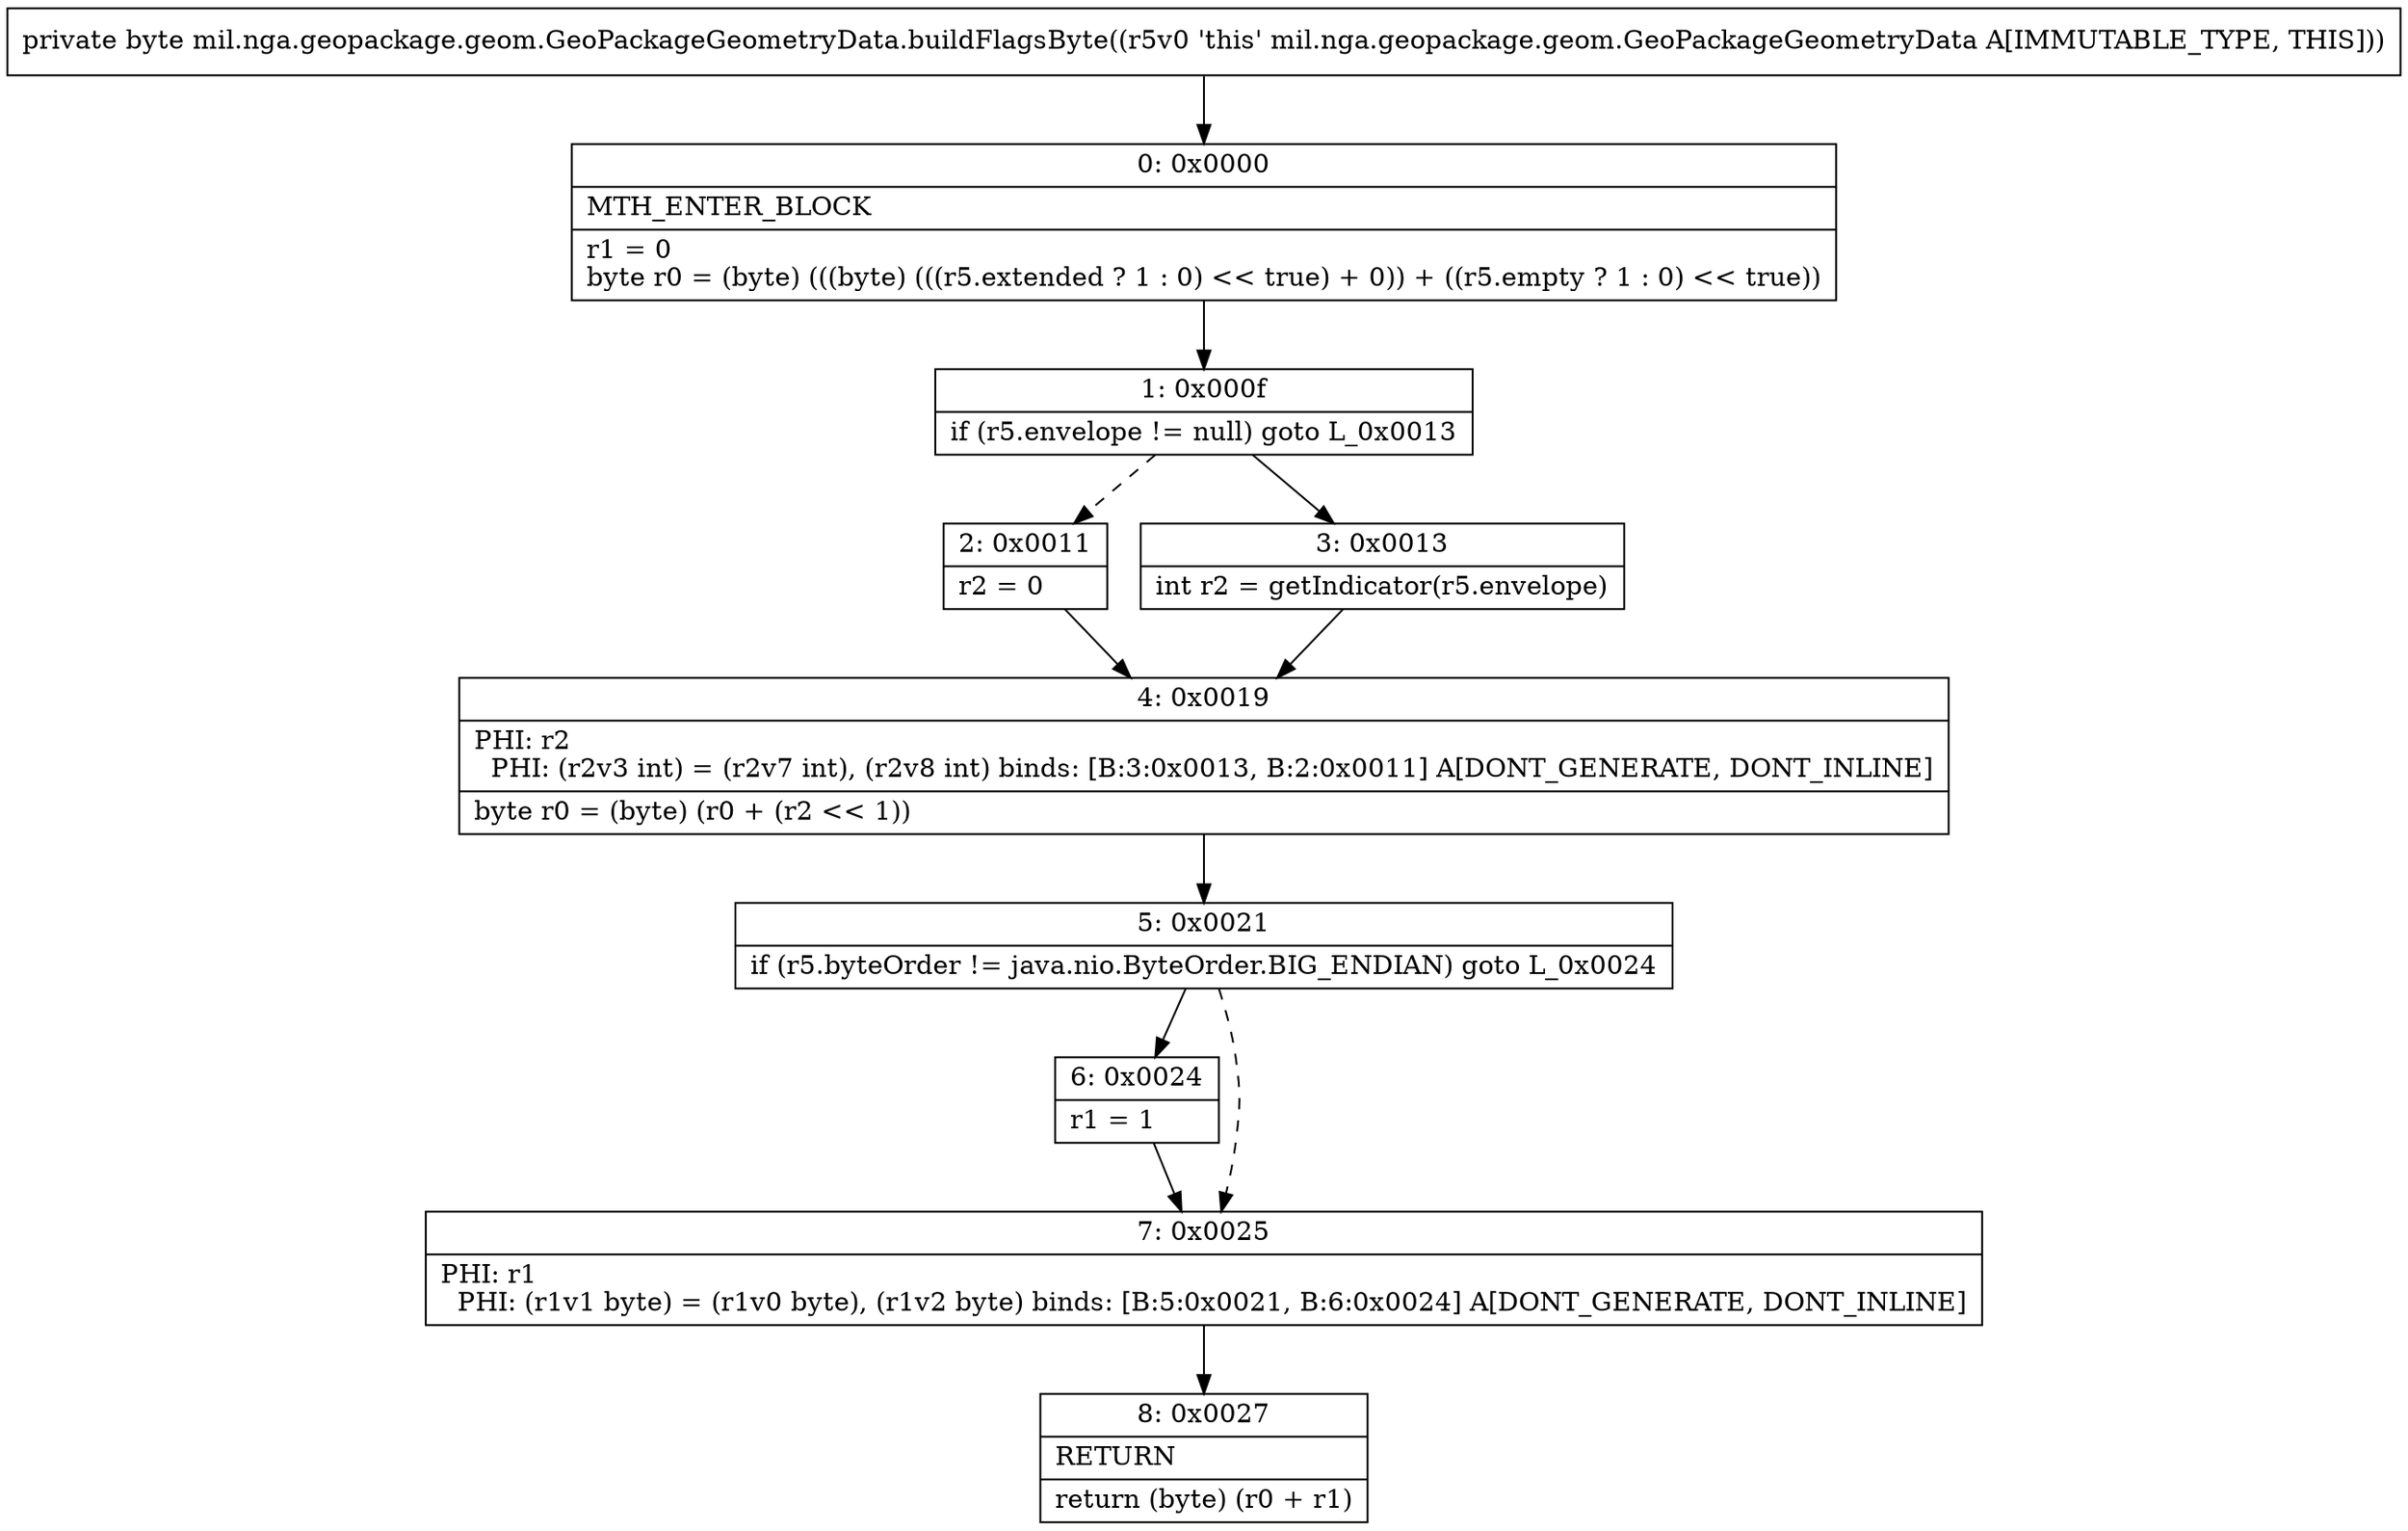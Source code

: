 digraph "CFG formil.nga.geopackage.geom.GeoPackageGeometryData.buildFlagsByte()B" {
Node_0 [shape=record,label="{0\:\ 0x0000|MTH_ENTER_BLOCK\l|r1 = 0\lbyte r0 = (byte) (((byte) (((r5.extended ? 1 : 0) \<\< true) + 0)) + ((r5.empty ? 1 : 0) \<\< true))\l}"];
Node_1 [shape=record,label="{1\:\ 0x000f|if (r5.envelope != null) goto L_0x0013\l}"];
Node_2 [shape=record,label="{2\:\ 0x0011|r2 = 0\l}"];
Node_3 [shape=record,label="{3\:\ 0x0013|int r2 = getIndicator(r5.envelope)\l}"];
Node_4 [shape=record,label="{4\:\ 0x0019|PHI: r2 \l  PHI: (r2v3 int) = (r2v7 int), (r2v8 int) binds: [B:3:0x0013, B:2:0x0011] A[DONT_GENERATE, DONT_INLINE]\l|byte r0 = (byte) (r0 + (r2 \<\< 1))\l}"];
Node_5 [shape=record,label="{5\:\ 0x0021|if (r5.byteOrder != java.nio.ByteOrder.BIG_ENDIAN) goto L_0x0024\l}"];
Node_6 [shape=record,label="{6\:\ 0x0024|r1 = 1\l}"];
Node_7 [shape=record,label="{7\:\ 0x0025|PHI: r1 \l  PHI: (r1v1 byte) = (r1v0 byte), (r1v2 byte) binds: [B:5:0x0021, B:6:0x0024] A[DONT_GENERATE, DONT_INLINE]\l}"];
Node_8 [shape=record,label="{8\:\ 0x0027|RETURN\l|return (byte) (r0 + r1)\l}"];
MethodNode[shape=record,label="{private byte mil.nga.geopackage.geom.GeoPackageGeometryData.buildFlagsByte((r5v0 'this' mil.nga.geopackage.geom.GeoPackageGeometryData A[IMMUTABLE_TYPE, THIS])) }"];
MethodNode -> Node_0;
Node_0 -> Node_1;
Node_1 -> Node_2[style=dashed];
Node_1 -> Node_3;
Node_2 -> Node_4;
Node_3 -> Node_4;
Node_4 -> Node_5;
Node_5 -> Node_6;
Node_5 -> Node_7[style=dashed];
Node_6 -> Node_7;
Node_7 -> Node_8;
}

